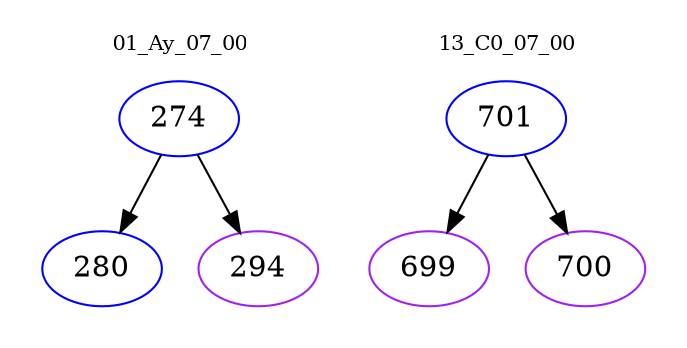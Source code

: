 digraph{
subgraph cluster_0 {
color = white
label = "01_Ay_07_00";
fontsize=10;
T0_274 [label="274", color="blue"]
T0_274 -> T0_280 [color="black"]
T0_280 [label="280", color="blue"]
T0_274 -> T0_294 [color="black"]
T0_294 [label="294", color="purple"]
}
subgraph cluster_1 {
color = white
label = "13_C0_07_00";
fontsize=10;
T1_701 [label="701", color="blue"]
T1_701 -> T1_699 [color="black"]
T1_699 [label="699", color="purple"]
T1_701 -> T1_700 [color="black"]
T1_700 [label="700", color="purple"]
}
}
